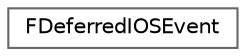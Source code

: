digraph "Graphical Class Hierarchy"
{
 // INTERACTIVE_SVG=YES
 // LATEX_PDF_SIZE
  bgcolor="transparent";
  edge [fontname=Helvetica,fontsize=10,labelfontname=Helvetica,labelfontsize=10];
  node [fontname=Helvetica,fontsize=10,shape=box,height=0.2,width=0.4];
  rankdir="LR";
  Node0 [id="Node000000",label="FDeferredIOSEvent",height=0.2,width=0.4,color="grey40", fillcolor="white", style="filled",URL="$dc/dc7/structFDeferredIOSEvent.html",tooltip=" "];
}
